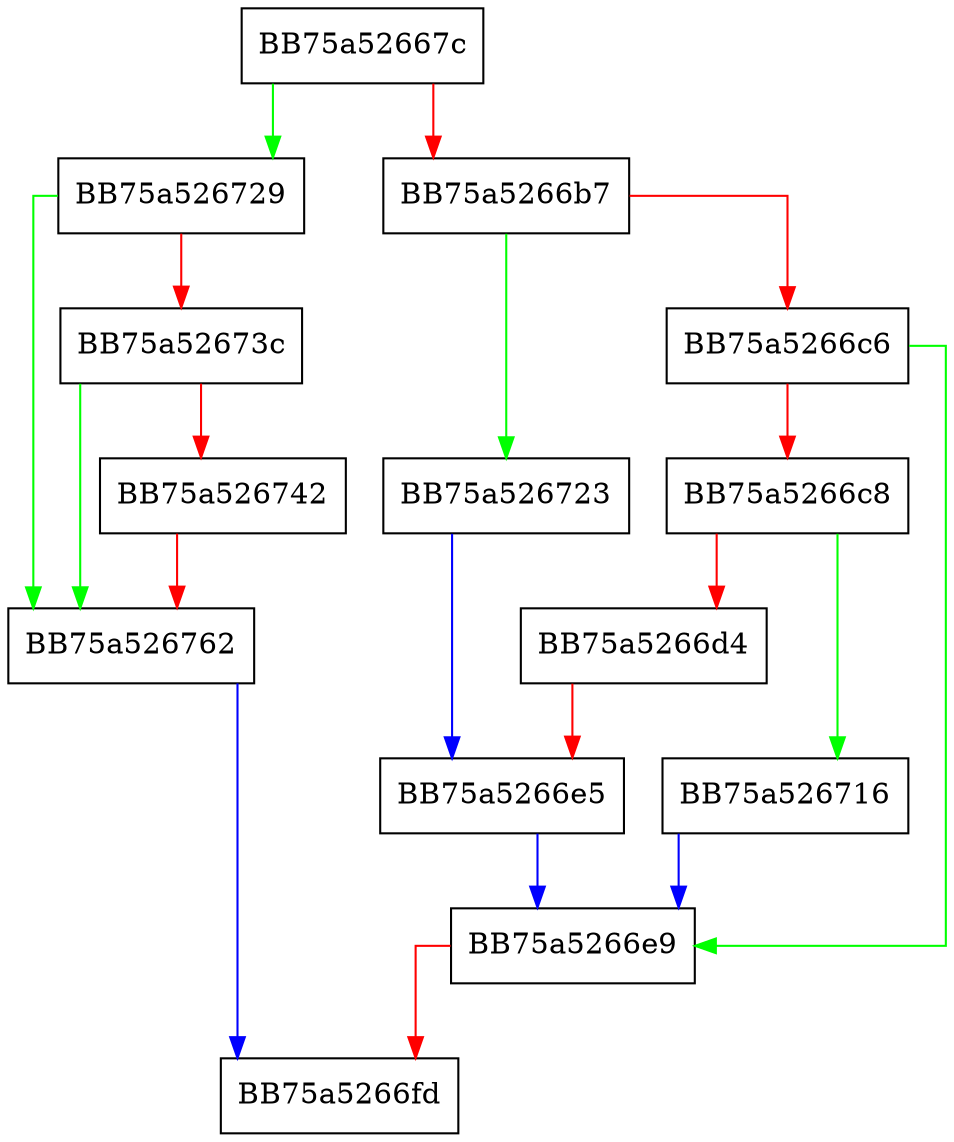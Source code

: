 digraph Read {
  node [shape="box"];
  graph [splines=ortho];
  BB75a52667c -> BB75a526729 [color="green"];
  BB75a52667c -> BB75a5266b7 [color="red"];
  BB75a5266b7 -> BB75a526723 [color="green"];
  BB75a5266b7 -> BB75a5266c6 [color="red"];
  BB75a5266c6 -> BB75a5266e9 [color="green"];
  BB75a5266c6 -> BB75a5266c8 [color="red"];
  BB75a5266c8 -> BB75a526716 [color="green"];
  BB75a5266c8 -> BB75a5266d4 [color="red"];
  BB75a5266d4 -> BB75a5266e5 [color="red"];
  BB75a5266e5 -> BB75a5266e9 [color="blue"];
  BB75a5266e9 -> BB75a5266fd [color="red"];
  BB75a526716 -> BB75a5266e9 [color="blue"];
  BB75a526723 -> BB75a5266e5 [color="blue"];
  BB75a526729 -> BB75a526762 [color="green"];
  BB75a526729 -> BB75a52673c [color="red"];
  BB75a52673c -> BB75a526762 [color="green"];
  BB75a52673c -> BB75a526742 [color="red"];
  BB75a526742 -> BB75a526762 [color="red"];
  BB75a526762 -> BB75a5266fd [color="blue"];
}